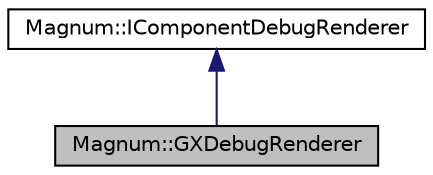 digraph "Magnum::GXDebugRenderer"
{
  edge [fontname="Helvetica",fontsize="10",labelfontname="Helvetica",labelfontsize="10"];
  node [fontname="Helvetica",fontsize="10",shape=record];
  Node1 [label="Magnum::GXDebugRenderer",height=0.2,width=0.4,color="black", fillcolor="grey75", style="filled", fontcolor="black"];
  Node2 -> Node1 [dir="back",color="midnightblue",fontsize="10",style="solid",fontname="Helvetica"];
  Node2 [label="Magnum::IComponentDebugRenderer",height=0.2,width=0.4,color="black", fillcolor="white", style="filled",URL="$class_magnum_1_1_i_component_debug_renderer.html"];
}
